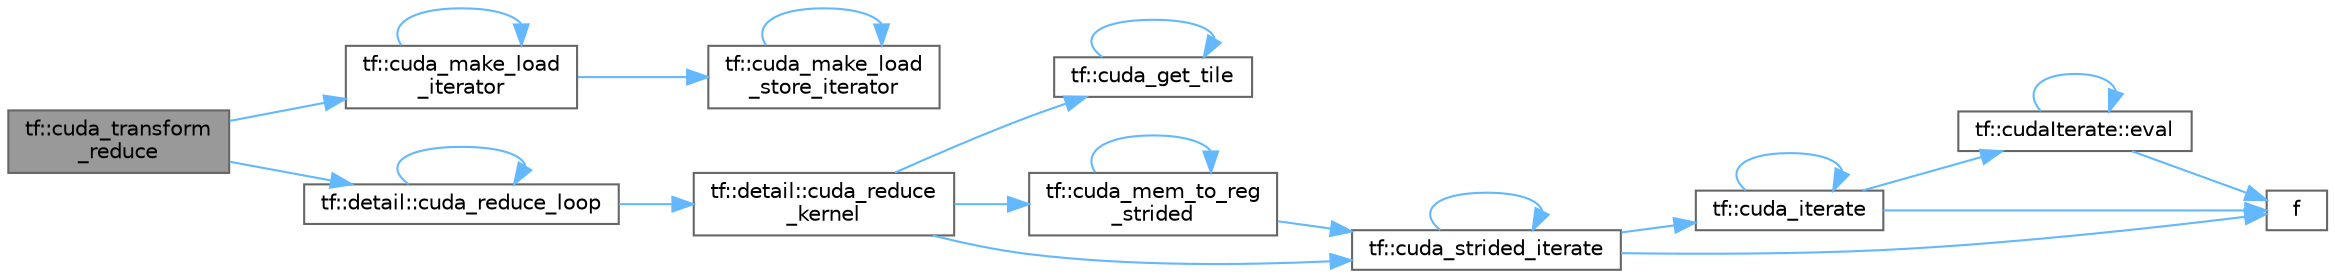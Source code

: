 digraph "tf::cuda_transform_reduce"
{
 // LATEX_PDF_SIZE
  bgcolor="transparent";
  edge [fontname=Helvetica,fontsize=10,labelfontname=Helvetica,labelfontsize=10];
  node [fontname=Helvetica,fontsize=10,shape=box,height=0.2,width=0.4];
  rankdir="LR";
  Node1 [id="Node000001",label="tf::cuda_transform\l_reduce",height=0.2,width=0.4,color="gray40", fillcolor="grey60", style="filled", fontcolor="black",tooltip="performs asynchronous parallel reduction over a range of transformed items without an initial value"];
  Node1 -> Node2 [id="edge22_Node000001_Node000002",color="steelblue1",style="solid",tooltip=" "];
  Node2 [id="Node000002",label="tf::cuda_make_load\l_iterator",height=0.2,width=0.4,color="grey40", fillcolor="white", style="filled",URL="$namespacetf.html#a8419f2a62fa1e991230fc3ca93c08c3b",tooltip=" "];
  Node2 -> Node2 [id="edge23_Node000002_Node000002",color="steelblue1",style="solid",tooltip=" "];
  Node2 -> Node3 [id="edge24_Node000002_Node000003",color="steelblue1",style="solid",tooltip=" "];
  Node3 [id="Node000003",label="tf::cuda_make_load\l_store_iterator",height=0.2,width=0.4,color="grey40", fillcolor="white", style="filled",URL="$namespacetf.html#ad48b6fc58fe118af451bc9474e2df3c8",tooltip=" "];
  Node3 -> Node3 [id="edge25_Node000003_Node000003",color="steelblue1",style="solid",tooltip=" "];
  Node1 -> Node4 [id="edge26_Node000001_Node000004",color="steelblue1",style="solid",tooltip=" "];
  Node4 [id="Node000004",label="tf::detail::cuda_reduce_loop",height=0.2,width=0.4,color="grey40", fillcolor="white", style="filled",URL="$namespacetf_1_1detail.html#ab2081cd1728759054a34c21a16453db6",tooltip=" "];
  Node4 -> Node5 [id="edge27_Node000004_Node000005",color="steelblue1",style="solid",tooltip=" "];
  Node5 [id="Node000005",label="tf::detail::cuda_reduce\l_kernel",height=0.2,width=0.4,color="grey40", fillcolor="white", style="filled",URL="$namespacetf_1_1detail.html#a9b9598d1760f0473831ba440e2334fc3",tooltip=" "];
  Node5 -> Node6 [id="edge28_Node000005_Node000006",color="steelblue1",style="solid",tooltip=" "];
  Node6 [id="Node000006",label="tf::cuda_get_tile",height=0.2,width=0.4,color="grey40", fillcolor="white", style="filled",URL="$namespacetf.html#a5a41760b383016bd1cebadcfd7f05476",tooltip=" "];
  Node6 -> Node6 [id="edge29_Node000006_Node000006",color="steelblue1",style="solid",tooltip=" "];
  Node5 -> Node7 [id="edge30_Node000005_Node000007",color="steelblue1",style="solid",tooltip=" "];
  Node7 [id="Node000007",label="tf::cuda_mem_to_reg\l_strided",height=0.2,width=0.4,color="grey40", fillcolor="white", style="filled",URL="$namespacetf.html#a3efaad7a8e442f8cf312c296325b0e07",tooltip=" "];
  Node7 -> Node7 [id="edge31_Node000007_Node000007",color="steelblue1",style="solid",tooltip=" "];
  Node7 -> Node8 [id="edge32_Node000007_Node000008",color="steelblue1",style="solid",tooltip=" "];
  Node8 [id="Node000008",label="tf::cuda_strided_iterate",height=0.2,width=0.4,color="grey40", fillcolor="white", style="filled",URL="$namespacetf.html#a24db9e13fd26535886a7efc723ec1477",tooltip=" "];
  Node8 -> Node9 [id="edge33_Node000008_Node000009",color="steelblue1",style="solid",tooltip=" "];
  Node9 [id="Node000009",label="tf::cuda_iterate",height=0.2,width=0.4,color="grey40", fillcolor="white", style="filled",URL="$namespacetf.html#a55e1e8a489984141bc8e0785cd13f9bc",tooltip=" "];
  Node9 -> Node9 [id="edge34_Node000009_Node000009",color="steelblue1",style="solid",tooltip=" "];
  Node9 -> Node10 [id="edge35_Node000009_Node000010",color="steelblue1",style="solid",tooltip=" "];
  Node10 [id="Node000010",label="tf::cudaIterate::eval",height=0.2,width=0.4,color="grey40", fillcolor="white", style="filled",URL="$structtf_1_1cuda_iterate.html#a46b1c72193af5cdfc8697a57754af6f9",tooltip=" "];
  Node10 -> Node10 [id="edge36_Node000010_Node000010",color="steelblue1",style="solid",tooltip=" "];
  Node10 -> Node11 [id="edge37_Node000010_Node000011",color="steelblue1",style="solid",tooltip=" "];
  Node11 [id="Node000011",label="f",height=0.2,width=0.4,color="grey40", fillcolor="white", style="filled",URL="$cxx11__tensor__map_8cpp.html#a7f507fea02198f6cb81c86640c7b1a4e",tooltip=" "];
  Node9 -> Node11 [id="edge38_Node000009_Node000011",color="steelblue1",style="solid",tooltip=" "];
  Node8 -> Node8 [id="edge39_Node000008_Node000008",color="steelblue1",style="solid",tooltip=" "];
  Node8 -> Node11 [id="edge40_Node000008_Node000011",color="steelblue1",style="solid",tooltip=" "];
  Node5 -> Node8 [id="edge41_Node000005_Node000008",color="steelblue1",style="solid",tooltip=" "];
  Node4 -> Node4 [id="edge42_Node000004_Node000004",color="steelblue1",style="solid",tooltip=" "];
}
